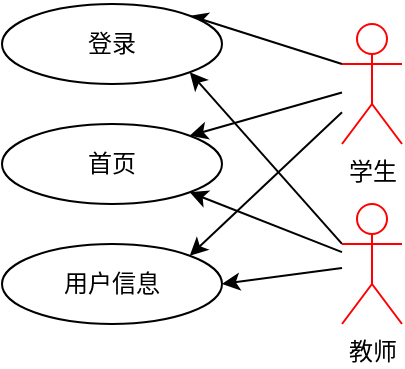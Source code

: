 <mxfile version="21.2.9" type="github">
  <diagram id="Ht1M8jgEwFfnCIfOTk4-" name="Page-1">
    <mxGraphModel dx="989" dy="527" grid="1" gridSize="10" guides="1" tooltips="1" connect="1" arrows="1" fold="1" page="1" pageScale="1" pageWidth="1169" pageHeight="827" math="0" shadow="0">
      <root>
        <mxCell id="0" />
        <mxCell id="1" parent="0" />
        <mxCell id="e5bKQ0c9mWcY80X0VNY2-36" style="rounded=0;orthogonalLoop=1;jettySize=auto;html=1;exitX=0;exitY=0.333;exitDx=0;exitDy=0;exitPerimeter=0;entryX=1;entryY=0;entryDx=0;entryDy=0;" edge="1" parent="1" source="e5bKQ0c9mWcY80X0VNY2-34" target="e5bKQ0c9mWcY80X0VNY2-38">
          <mxGeometry relative="1" as="geometry">
            <mxPoint x="380" y="150" as="sourcePoint" />
            <mxPoint x="315.894" y="198.282" as="targetPoint" />
          </mxGeometry>
        </mxCell>
        <mxCell id="e5bKQ0c9mWcY80X0VNY2-40" style="rounded=0;orthogonalLoop=1;jettySize=auto;html=1;entryX=1;entryY=0;entryDx=0;entryDy=0;" edge="1" parent="1" source="e5bKQ0c9mWcY80X0VNY2-34" target="e5bKQ0c9mWcY80X0VNY2-42">
          <mxGeometry relative="1" as="geometry" />
        </mxCell>
        <mxCell id="e5bKQ0c9mWcY80X0VNY2-43" style="rounded=0;orthogonalLoop=1;jettySize=auto;html=1;entryX=1;entryY=0;entryDx=0;entryDy=0;" edge="1" parent="1" source="e5bKQ0c9mWcY80X0VNY2-34" target="e5bKQ0c9mWcY80X0VNY2-39">
          <mxGeometry relative="1" as="geometry" />
        </mxCell>
        <mxCell id="e5bKQ0c9mWcY80X0VNY2-34" value="学生" style="shape=umlActor;verticalLabelPosition=bottom;verticalAlign=top;html=1;outlineConnect=0;strokeColor=#FF0000;" vertex="1" parent="1">
          <mxGeometry x="370" y="170" width="30" height="60" as="geometry" />
        </mxCell>
        <mxCell id="e5bKQ0c9mWcY80X0VNY2-37" style="rounded=0;orthogonalLoop=1;jettySize=auto;html=1;entryX=1;entryY=1;entryDx=0;entryDy=0;exitX=0;exitY=0.333;exitDx=0;exitDy=0;exitPerimeter=0;" edge="1" parent="1" source="e5bKQ0c9mWcY80X0VNY2-35" target="e5bKQ0c9mWcY80X0VNY2-38">
          <mxGeometry relative="1" as="geometry">
            <mxPoint x="450" y="240" as="sourcePoint" />
            <mxPoint x="313.842" y="232.7" as="targetPoint" />
          </mxGeometry>
        </mxCell>
        <mxCell id="e5bKQ0c9mWcY80X0VNY2-41" style="rounded=0;orthogonalLoop=1;jettySize=auto;html=1;entryX=1;entryY=0.5;entryDx=0;entryDy=0;" edge="1" parent="1" source="e5bKQ0c9mWcY80X0VNY2-35" target="e5bKQ0c9mWcY80X0VNY2-39">
          <mxGeometry relative="1" as="geometry" />
        </mxCell>
        <mxCell id="e5bKQ0c9mWcY80X0VNY2-44" style="rounded=0;orthogonalLoop=1;jettySize=auto;html=1;entryX=1;entryY=1;entryDx=0;entryDy=0;" edge="1" parent="1" source="e5bKQ0c9mWcY80X0VNY2-35" target="e5bKQ0c9mWcY80X0VNY2-42">
          <mxGeometry relative="1" as="geometry" />
        </mxCell>
        <mxCell id="e5bKQ0c9mWcY80X0VNY2-35" value="教师" style="shape=umlActor;verticalLabelPosition=bottom;verticalAlign=top;html=1;outlineConnect=0;strokeColor=#FF0000;" vertex="1" parent="1">
          <mxGeometry x="370" y="260" width="30" height="60" as="geometry" />
        </mxCell>
        <mxCell id="e5bKQ0c9mWcY80X0VNY2-38" value="登录" style="ellipse;whiteSpace=wrap;html=1;" vertex="1" parent="1">
          <mxGeometry x="200" y="160" width="110" height="40" as="geometry" />
        </mxCell>
        <mxCell id="e5bKQ0c9mWcY80X0VNY2-39" value="用户信息" style="ellipse;whiteSpace=wrap;html=1;" vertex="1" parent="1">
          <mxGeometry x="200" y="280" width="110" height="40" as="geometry" />
        </mxCell>
        <mxCell id="e5bKQ0c9mWcY80X0VNY2-42" value="首页" style="ellipse;whiteSpace=wrap;html=1;" vertex="1" parent="1">
          <mxGeometry x="200" y="220" width="110" height="40" as="geometry" />
        </mxCell>
      </root>
    </mxGraphModel>
  </diagram>
</mxfile>
